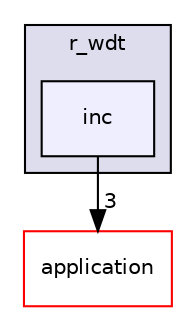digraph "inc" {
  compound=true
  node [ fontsize="10", fontname="Helvetica"];
  edge [ labelfontsize="10", labelfontname="Helvetica"];
  subgraph clusterdir_0e55c6d97b260ba6cc15a8f202d2d246 {
    graph [ bgcolor="#ddddee", pencolor="black", label="r_wdt" fontname="Helvetica", fontsize="10", URL="dir_0e55c6d97b260ba6cc15a8f202d2d246.html"]
  dir_c2ddfe1d756861f81f19033f98301e8e [shape=box, label="inc", style="filled", fillcolor="#eeeeff", pencolor="black", URL="dir_c2ddfe1d756861f81f19033f98301e8e.html"];
  }
  dir_eda2a6d705da8f3400ffe9a7dcb90b30 [shape=box label="application" fillcolor="white" style="filled" color="red" URL="dir_eda2a6d705da8f3400ffe9a7dcb90b30.html"];
  dir_c2ddfe1d756861f81f19033f98301e8e->dir_eda2a6d705da8f3400ffe9a7dcb90b30 [headlabel="3", labeldistance=1.5 headhref="dir_000083_000002.html"];
}
